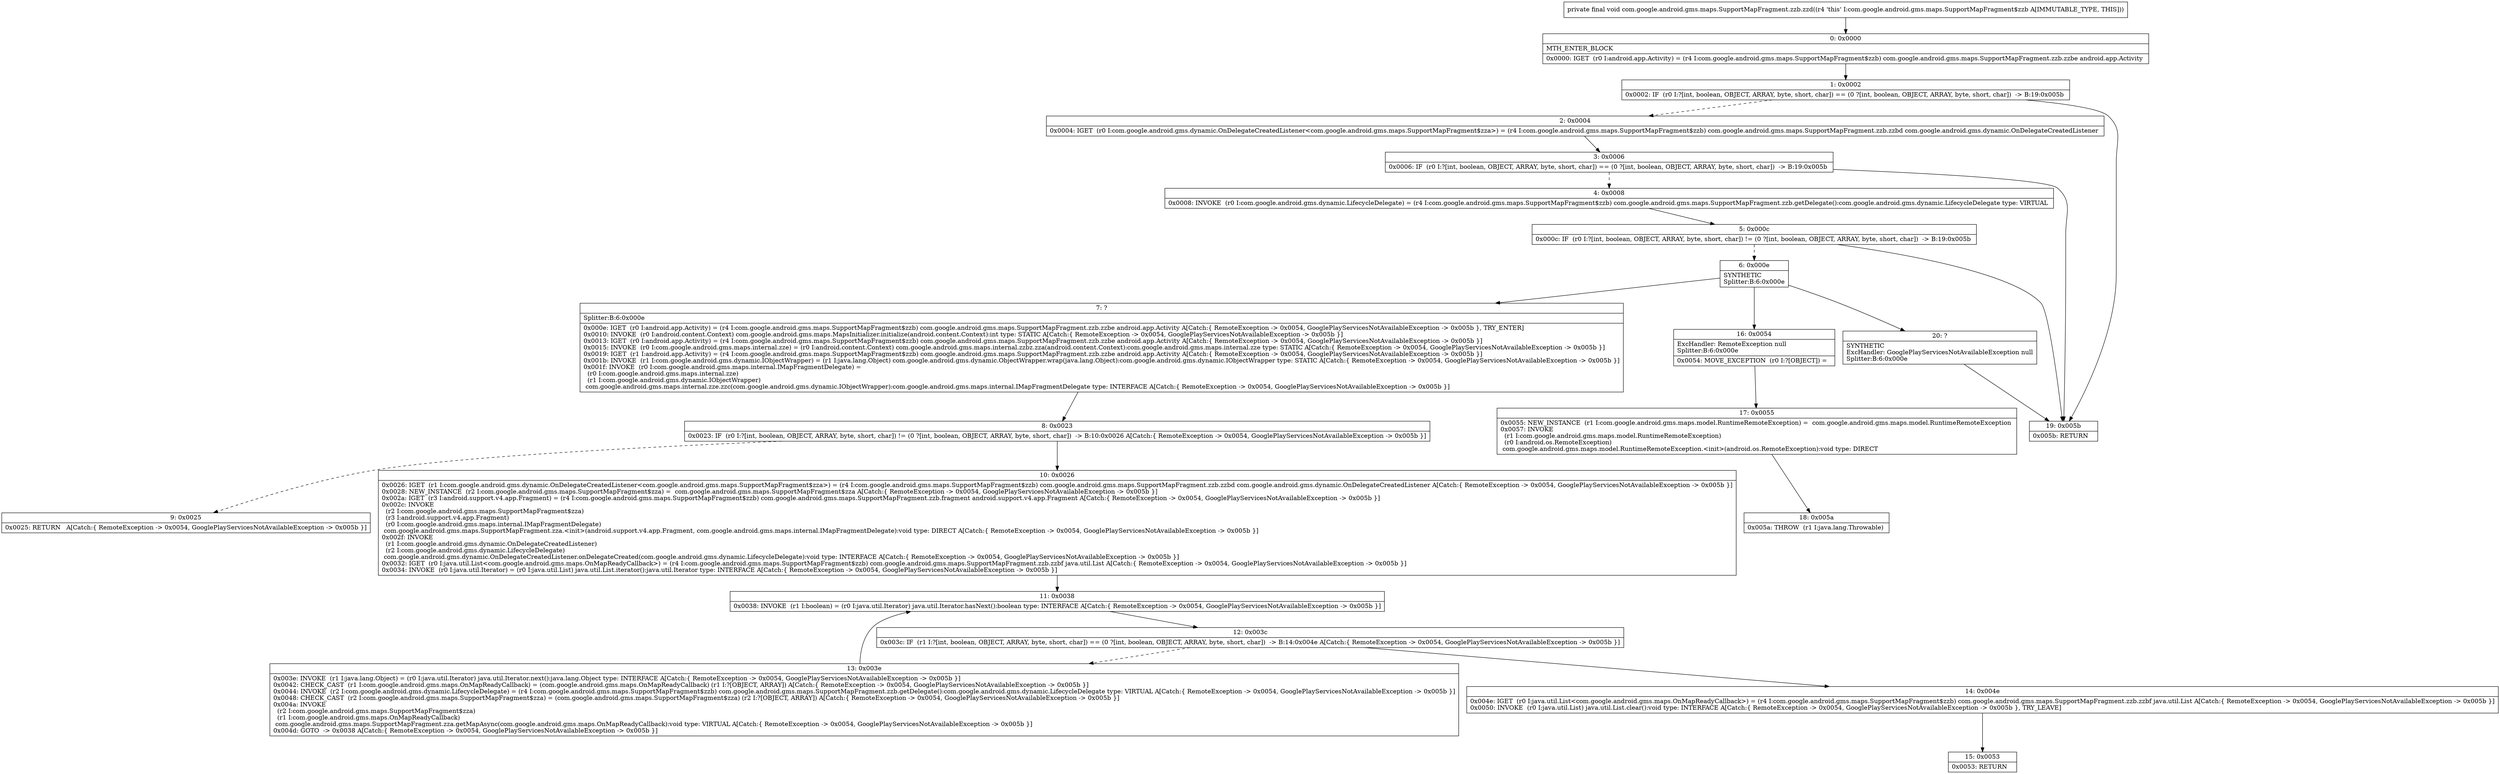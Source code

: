 digraph "CFG forcom.google.android.gms.maps.SupportMapFragment.zzb.zzd()V" {
Node_0 [shape=record,label="{0\:\ 0x0000|MTH_ENTER_BLOCK\l|0x0000: IGET  (r0 I:android.app.Activity) = (r4 I:com.google.android.gms.maps.SupportMapFragment$zzb) com.google.android.gms.maps.SupportMapFragment.zzb.zzbe android.app.Activity \l}"];
Node_1 [shape=record,label="{1\:\ 0x0002|0x0002: IF  (r0 I:?[int, boolean, OBJECT, ARRAY, byte, short, char]) == (0 ?[int, boolean, OBJECT, ARRAY, byte, short, char])  \-\> B:19:0x005b \l}"];
Node_2 [shape=record,label="{2\:\ 0x0004|0x0004: IGET  (r0 I:com.google.android.gms.dynamic.OnDelegateCreatedListener\<com.google.android.gms.maps.SupportMapFragment$zza\>) = (r4 I:com.google.android.gms.maps.SupportMapFragment$zzb) com.google.android.gms.maps.SupportMapFragment.zzb.zzbd com.google.android.gms.dynamic.OnDelegateCreatedListener \l}"];
Node_3 [shape=record,label="{3\:\ 0x0006|0x0006: IF  (r0 I:?[int, boolean, OBJECT, ARRAY, byte, short, char]) == (0 ?[int, boolean, OBJECT, ARRAY, byte, short, char])  \-\> B:19:0x005b \l}"];
Node_4 [shape=record,label="{4\:\ 0x0008|0x0008: INVOKE  (r0 I:com.google.android.gms.dynamic.LifecycleDelegate) = (r4 I:com.google.android.gms.maps.SupportMapFragment$zzb) com.google.android.gms.maps.SupportMapFragment.zzb.getDelegate():com.google.android.gms.dynamic.LifecycleDelegate type: VIRTUAL \l}"];
Node_5 [shape=record,label="{5\:\ 0x000c|0x000c: IF  (r0 I:?[int, boolean, OBJECT, ARRAY, byte, short, char]) != (0 ?[int, boolean, OBJECT, ARRAY, byte, short, char])  \-\> B:19:0x005b \l}"];
Node_6 [shape=record,label="{6\:\ 0x000e|SYNTHETIC\lSplitter:B:6:0x000e\l}"];
Node_7 [shape=record,label="{7\:\ ?|Splitter:B:6:0x000e\l|0x000e: IGET  (r0 I:android.app.Activity) = (r4 I:com.google.android.gms.maps.SupportMapFragment$zzb) com.google.android.gms.maps.SupportMapFragment.zzb.zzbe android.app.Activity A[Catch:\{ RemoteException \-\> 0x0054, GooglePlayServicesNotAvailableException \-\> 0x005b \}, TRY_ENTER]\l0x0010: INVOKE  (r0 I:android.content.Context) com.google.android.gms.maps.MapsInitializer.initialize(android.content.Context):int type: STATIC A[Catch:\{ RemoteException \-\> 0x0054, GooglePlayServicesNotAvailableException \-\> 0x005b \}]\l0x0013: IGET  (r0 I:android.app.Activity) = (r4 I:com.google.android.gms.maps.SupportMapFragment$zzb) com.google.android.gms.maps.SupportMapFragment.zzb.zzbe android.app.Activity A[Catch:\{ RemoteException \-\> 0x0054, GooglePlayServicesNotAvailableException \-\> 0x005b \}]\l0x0015: INVOKE  (r0 I:com.google.android.gms.maps.internal.zze) = (r0 I:android.content.Context) com.google.android.gms.maps.internal.zzbz.zza(android.content.Context):com.google.android.gms.maps.internal.zze type: STATIC A[Catch:\{ RemoteException \-\> 0x0054, GooglePlayServicesNotAvailableException \-\> 0x005b \}]\l0x0019: IGET  (r1 I:android.app.Activity) = (r4 I:com.google.android.gms.maps.SupportMapFragment$zzb) com.google.android.gms.maps.SupportMapFragment.zzb.zzbe android.app.Activity A[Catch:\{ RemoteException \-\> 0x0054, GooglePlayServicesNotAvailableException \-\> 0x005b \}]\l0x001b: INVOKE  (r1 I:com.google.android.gms.dynamic.IObjectWrapper) = (r1 I:java.lang.Object) com.google.android.gms.dynamic.ObjectWrapper.wrap(java.lang.Object):com.google.android.gms.dynamic.IObjectWrapper type: STATIC A[Catch:\{ RemoteException \-\> 0x0054, GooglePlayServicesNotAvailableException \-\> 0x005b \}]\l0x001f: INVOKE  (r0 I:com.google.android.gms.maps.internal.IMapFragmentDelegate) = \l  (r0 I:com.google.android.gms.maps.internal.zze)\l  (r1 I:com.google.android.gms.dynamic.IObjectWrapper)\l com.google.android.gms.maps.internal.zze.zzc(com.google.android.gms.dynamic.IObjectWrapper):com.google.android.gms.maps.internal.IMapFragmentDelegate type: INTERFACE A[Catch:\{ RemoteException \-\> 0x0054, GooglePlayServicesNotAvailableException \-\> 0x005b \}]\l}"];
Node_8 [shape=record,label="{8\:\ 0x0023|0x0023: IF  (r0 I:?[int, boolean, OBJECT, ARRAY, byte, short, char]) != (0 ?[int, boolean, OBJECT, ARRAY, byte, short, char])  \-\> B:10:0x0026 A[Catch:\{ RemoteException \-\> 0x0054, GooglePlayServicesNotAvailableException \-\> 0x005b \}]\l}"];
Node_9 [shape=record,label="{9\:\ 0x0025|0x0025: RETURN   A[Catch:\{ RemoteException \-\> 0x0054, GooglePlayServicesNotAvailableException \-\> 0x005b \}]\l}"];
Node_10 [shape=record,label="{10\:\ 0x0026|0x0026: IGET  (r1 I:com.google.android.gms.dynamic.OnDelegateCreatedListener\<com.google.android.gms.maps.SupportMapFragment$zza\>) = (r4 I:com.google.android.gms.maps.SupportMapFragment$zzb) com.google.android.gms.maps.SupportMapFragment.zzb.zzbd com.google.android.gms.dynamic.OnDelegateCreatedListener A[Catch:\{ RemoteException \-\> 0x0054, GooglePlayServicesNotAvailableException \-\> 0x005b \}]\l0x0028: NEW_INSTANCE  (r2 I:com.google.android.gms.maps.SupportMapFragment$zza) =  com.google.android.gms.maps.SupportMapFragment$zza A[Catch:\{ RemoteException \-\> 0x0054, GooglePlayServicesNotAvailableException \-\> 0x005b \}]\l0x002a: IGET  (r3 I:android.support.v4.app.Fragment) = (r4 I:com.google.android.gms.maps.SupportMapFragment$zzb) com.google.android.gms.maps.SupportMapFragment.zzb.fragment android.support.v4.app.Fragment A[Catch:\{ RemoteException \-\> 0x0054, GooglePlayServicesNotAvailableException \-\> 0x005b \}]\l0x002c: INVOKE  \l  (r2 I:com.google.android.gms.maps.SupportMapFragment$zza)\l  (r3 I:android.support.v4.app.Fragment)\l  (r0 I:com.google.android.gms.maps.internal.IMapFragmentDelegate)\l com.google.android.gms.maps.SupportMapFragment.zza.\<init\>(android.support.v4.app.Fragment, com.google.android.gms.maps.internal.IMapFragmentDelegate):void type: DIRECT A[Catch:\{ RemoteException \-\> 0x0054, GooglePlayServicesNotAvailableException \-\> 0x005b \}]\l0x002f: INVOKE  \l  (r1 I:com.google.android.gms.dynamic.OnDelegateCreatedListener)\l  (r2 I:com.google.android.gms.dynamic.LifecycleDelegate)\l com.google.android.gms.dynamic.OnDelegateCreatedListener.onDelegateCreated(com.google.android.gms.dynamic.LifecycleDelegate):void type: INTERFACE A[Catch:\{ RemoteException \-\> 0x0054, GooglePlayServicesNotAvailableException \-\> 0x005b \}]\l0x0032: IGET  (r0 I:java.util.List\<com.google.android.gms.maps.OnMapReadyCallback\>) = (r4 I:com.google.android.gms.maps.SupportMapFragment$zzb) com.google.android.gms.maps.SupportMapFragment.zzb.zzbf java.util.List A[Catch:\{ RemoteException \-\> 0x0054, GooglePlayServicesNotAvailableException \-\> 0x005b \}]\l0x0034: INVOKE  (r0 I:java.util.Iterator) = (r0 I:java.util.List) java.util.List.iterator():java.util.Iterator type: INTERFACE A[Catch:\{ RemoteException \-\> 0x0054, GooglePlayServicesNotAvailableException \-\> 0x005b \}]\l}"];
Node_11 [shape=record,label="{11\:\ 0x0038|0x0038: INVOKE  (r1 I:boolean) = (r0 I:java.util.Iterator) java.util.Iterator.hasNext():boolean type: INTERFACE A[Catch:\{ RemoteException \-\> 0x0054, GooglePlayServicesNotAvailableException \-\> 0x005b \}]\l}"];
Node_12 [shape=record,label="{12\:\ 0x003c|0x003c: IF  (r1 I:?[int, boolean, OBJECT, ARRAY, byte, short, char]) == (0 ?[int, boolean, OBJECT, ARRAY, byte, short, char])  \-\> B:14:0x004e A[Catch:\{ RemoteException \-\> 0x0054, GooglePlayServicesNotAvailableException \-\> 0x005b \}]\l}"];
Node_13 [shape=record,label="{13\:\ 0x003e|0x003e: INVOKE  (r1 I:java.lang.Object) = (r0 I:java.util.Iterator) java.util.Iterator.next():java.lang.Object type: INTERFACE A[Catch:\{ RemoteException \-\> 0x0054, GooglePlayServicesNotAvailableException \-\> 0x005b \}]\l0x0042: CHECK_CAST  (r1 I:com.google.android.gms.maps.OnMapReadyCallback) = (com.google.android.gms.maps.OnMapReadyCallback) (r1 I:?[OBJECT, ARRAY]) A[Catch:\{ RemoteException \-\> 0x0054, GooglePlayServicesNotAvailableException \-\> 0x005b \}]\l0x0044: INVOKE  (r2 I:com.google.android.gms.dynamic.LifecycleDelegate) = (r4 I:com.google.android.gms.maps.SupportMapFragment$zzb) com.google.android.gms.maps.SupportMapFragment.zzb.getDelegate():com.google.android.gms.dynamic.LifecycleDelegate type: VIRTUAL A[Catch:\{ RemoteException \-\> 0x0054, GooglePlayServicesNotAvailableException \-\> 0x005b \}]\l0x0048: CHECK_CAST  (r2 I:com.google.android.gms.maps.SupportMapFragment$zza) = (com.google.android.gms.maps.SupportMapFragment$zza) (r2 I:?[OBJECT, ARRAY]) A[Catch:\{ RemoteException \-\> 0x0054, GooglePlayServicesNotAvailableException \-\> 0x005b \}]\l0x004a: INVOKE  \l  (r2 I:com.google.android.gms.maps.SupportMapFragment$zza)\l  (r1 I:com.google.android.gms.maps.OnMapReadyCallback)\l com.google.android.gms.maps.SupportMapFragment.zza.getMapAsync(com.google.android.gms.maps.OnMapReadyCallback):void type: VIRTUAL A[Catch:\{ RemoteException \-\> 0x0054, GooglePlayServicesNotAvailableException \-\> 0x005b \}]\l0x004d: GOTO  \-\> 0x0038 A[Catch:\{ RemoteException \-\> 0x0054, GooglePlayServicesNotAvailableException \-\> 0x005b \}]\l}"];
Node_14 [shape=record,label="{14\:\ 0x004e|0x004e: IGET  (r0 I:java.util.List\<com.google.android.gms.maps.OnMapReadyCallback\>) = (r4 I:com.google.android.gms.maps.SupportMapFragment$zzb) com.google.android.gms.maps.SupportMapFragment.zzb.zzbf java.util.List A[Catch:\{ RemoteException \-\> 0x0054, GooglePlayServicesNotAvailableException \-\> 0x005b \}]\l0x0050: INVOKE  (r0 I:java.util.List) java.util.List.clear():void type: INTERFACE A[Catch:\{ RemoteException \-\> 0x0054, GooglePlayServicesNotAvailableException \-\> 0x005b \}, TRY_LEAVE]\l}"];
Node_15 [shape=record,label="{15\:\ 0x0053|0x0053: RETURN   \l}"];
Node_16 [shape=record,label="{16\:\ 0x0054|ExcHandler: RemoteException null\lSplitter:B:6:0x000e\l|0x0054: MOVE_EXCEPTION  (r0 I:?[OBJECT]) =  \l}"];
Node_17 [shape=record,label="{17\:\ 0x0055|0x0055: NEW_INSTANCE  (r1 I:com.google.android.gms.maps.model.RuntimeRemoteException) =  com.google.android.gms.maps.model.RuntimeRemoteException \l0x0057: INVOKE  \l  (r1 I:com.google.android.gms.maps.model.RuntimeRemoteException)\l  (r0 I:android.os.RemoteException)\l com.google.android.gms.maps.model.RuntimeRemoteException.\<init\>(android.os.RemoteException):void type: DIRECT \l}"];
Node_18 [shape=record,label="{18\:\ 0x005a|0x005a: THROW  (r1 I:java.lang.Throwable) \l}"];
Node_19 [shape=record,label="{19\:\ 0x005b|0x005b: RETURN   \l}"];
Node_20 [shape=record,label="{20\:\ ?|SYNTHETIC\lExcHandler: GooglePlayServicesNotAvailableException null\lSplitter:B:6:0x000e\l}"];
MethodNode[shape=record,label="{private final void com.google.android.gms.maps.SupportMapFragment.zzb.zzd((r4 'this' I:com.google.android.gms.maps.SupportMapFragment$zzb A[IMMUTABLE_TYPE, THIS])) }"];
MethodNode -> Node_0;
Node_0 -> Node_1;
Node_1 -> Node_2[style=dashed];
Node_1 -> Node_19;
Node_2 -> Node_3;
Node_3 -> Node_4[style=dashed];
Node_3 -> Node_19;
Node_4 -> Node_5;
Node_5 -> Node_6[style=dashed];
Node_5 -> Node_19;
Node_6 -> Node_7;
Node_6 -> Node_16;
Node_6 -> Node_20;
Node_7 -> Node_8;
Node_8 -> Node_9[style=dashed];
Node_8 -> Node_10;
Node_10 -> Node_11;
Node_11 -> Node_12;
Node_12 -> Node_13[style=dashed];
Node_12 -> Node_14;
Node_13 -> Node_11;
Node_14 -> Node_15;
Node_16 -> Node_17;
Node_17 -> Node_18;
Node_20 -> Node_19;
}

